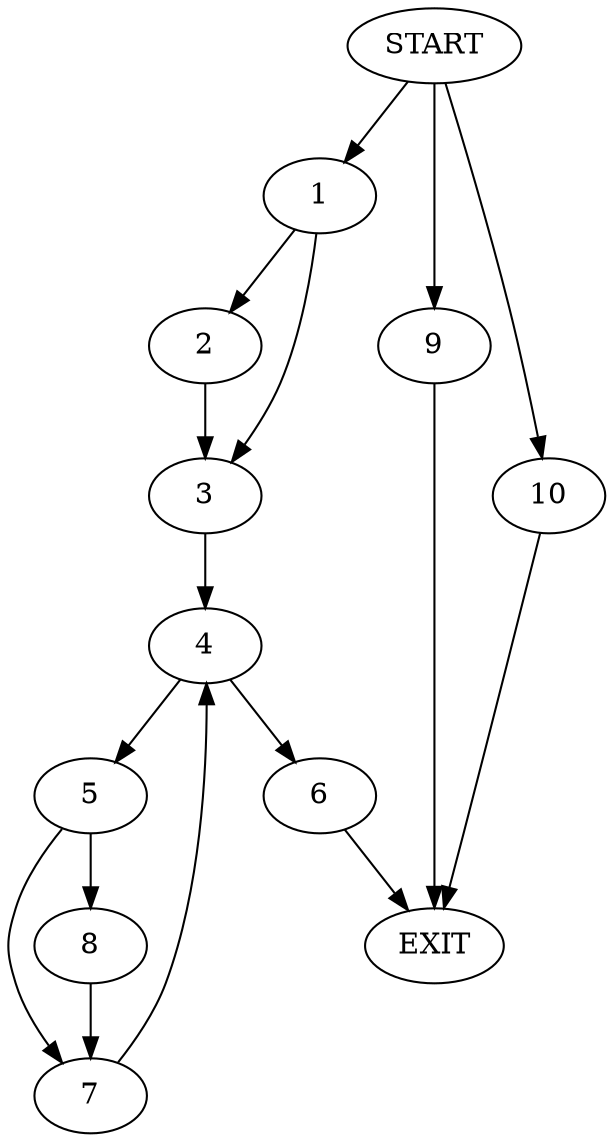 digraph {
0 [label="START"]
11 [label="EXIT"]
0 -> 1
1 -> 2
1 -> 3
2 -> 3
3 -> 4
4 -> 5
4 -> 6
6 -> 11
5 -> 7
5 -> 8
7 -> 4
8 -> 7
0 -> 9
9 -> 11
0 -> 10
10 -> 11
}
